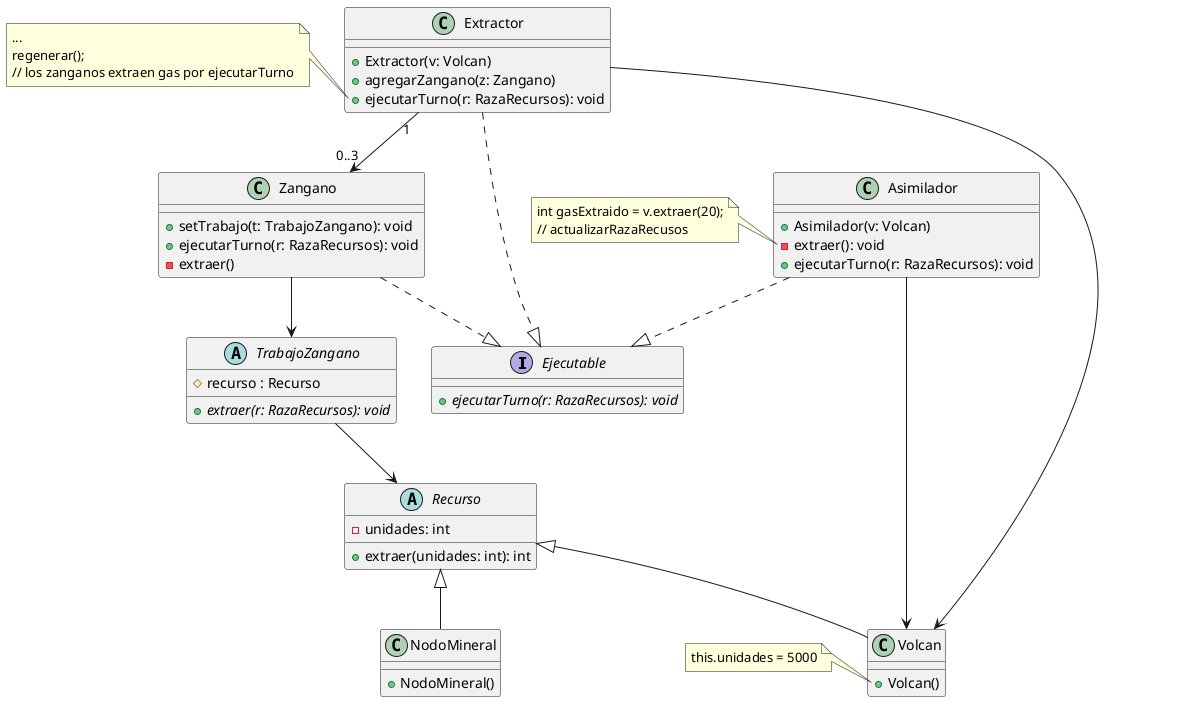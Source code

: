 @startuml


interface Ejecutable {
   + {abstract} ejecutarTurno(r: RazaRecursos): void
}


class Extractor{
   + Extractor(v: Volcan)
   + agregarZangano(z: Zangano)
   + ejecutarTurno(r: RazaRecursos): void
}

note left of Extractor::ejecutarTurno
   ...
   regenerar();
   // los zanganos extraen gas por ejecutarTurno
end note




class Zangano {
   + setTrabajo(t: TrabajoZangano): void
   + ejecutarTurno(r: RazaRecursos): void
   - extraer()
}


abstract class TrabajoZangano {
   # recurso : Recurso
   + {abstract} extraer(r: RazaRecursos): void
}



class Asimilador{
   + Asimilador(v: Volcan)
   - extraer(): void
   + ejecutarTurno(r: RazaRecursos): void
}
note left of Asimilador::extraer
  int gasExtraido = v.extraer(20);
  // actualizarRazaRecusos
end note

abstract class Recurso {
   - unidades: int
   +extraer(unidades: int): int
}

class NodoMineral {
   + NodoMineral()
}

class Volcan{
   + Volcan()
}
note left of Volcan::Volcan
   this.unidades = 5000
end note







Recurso <|-- Volcan
Recurso <|-- NodoMineral

Extractor ..|> Ejecutable
Extractor "1"-->"0..3" Zangano




Asimilador ..|> Ejecutable
Asimilador --> Volcan

Extractor --> Volcan

Zangano --> TrabajoZangano
Zangano ..|> Ejecutable


TrabajoZangano --> Recurso
@enduml